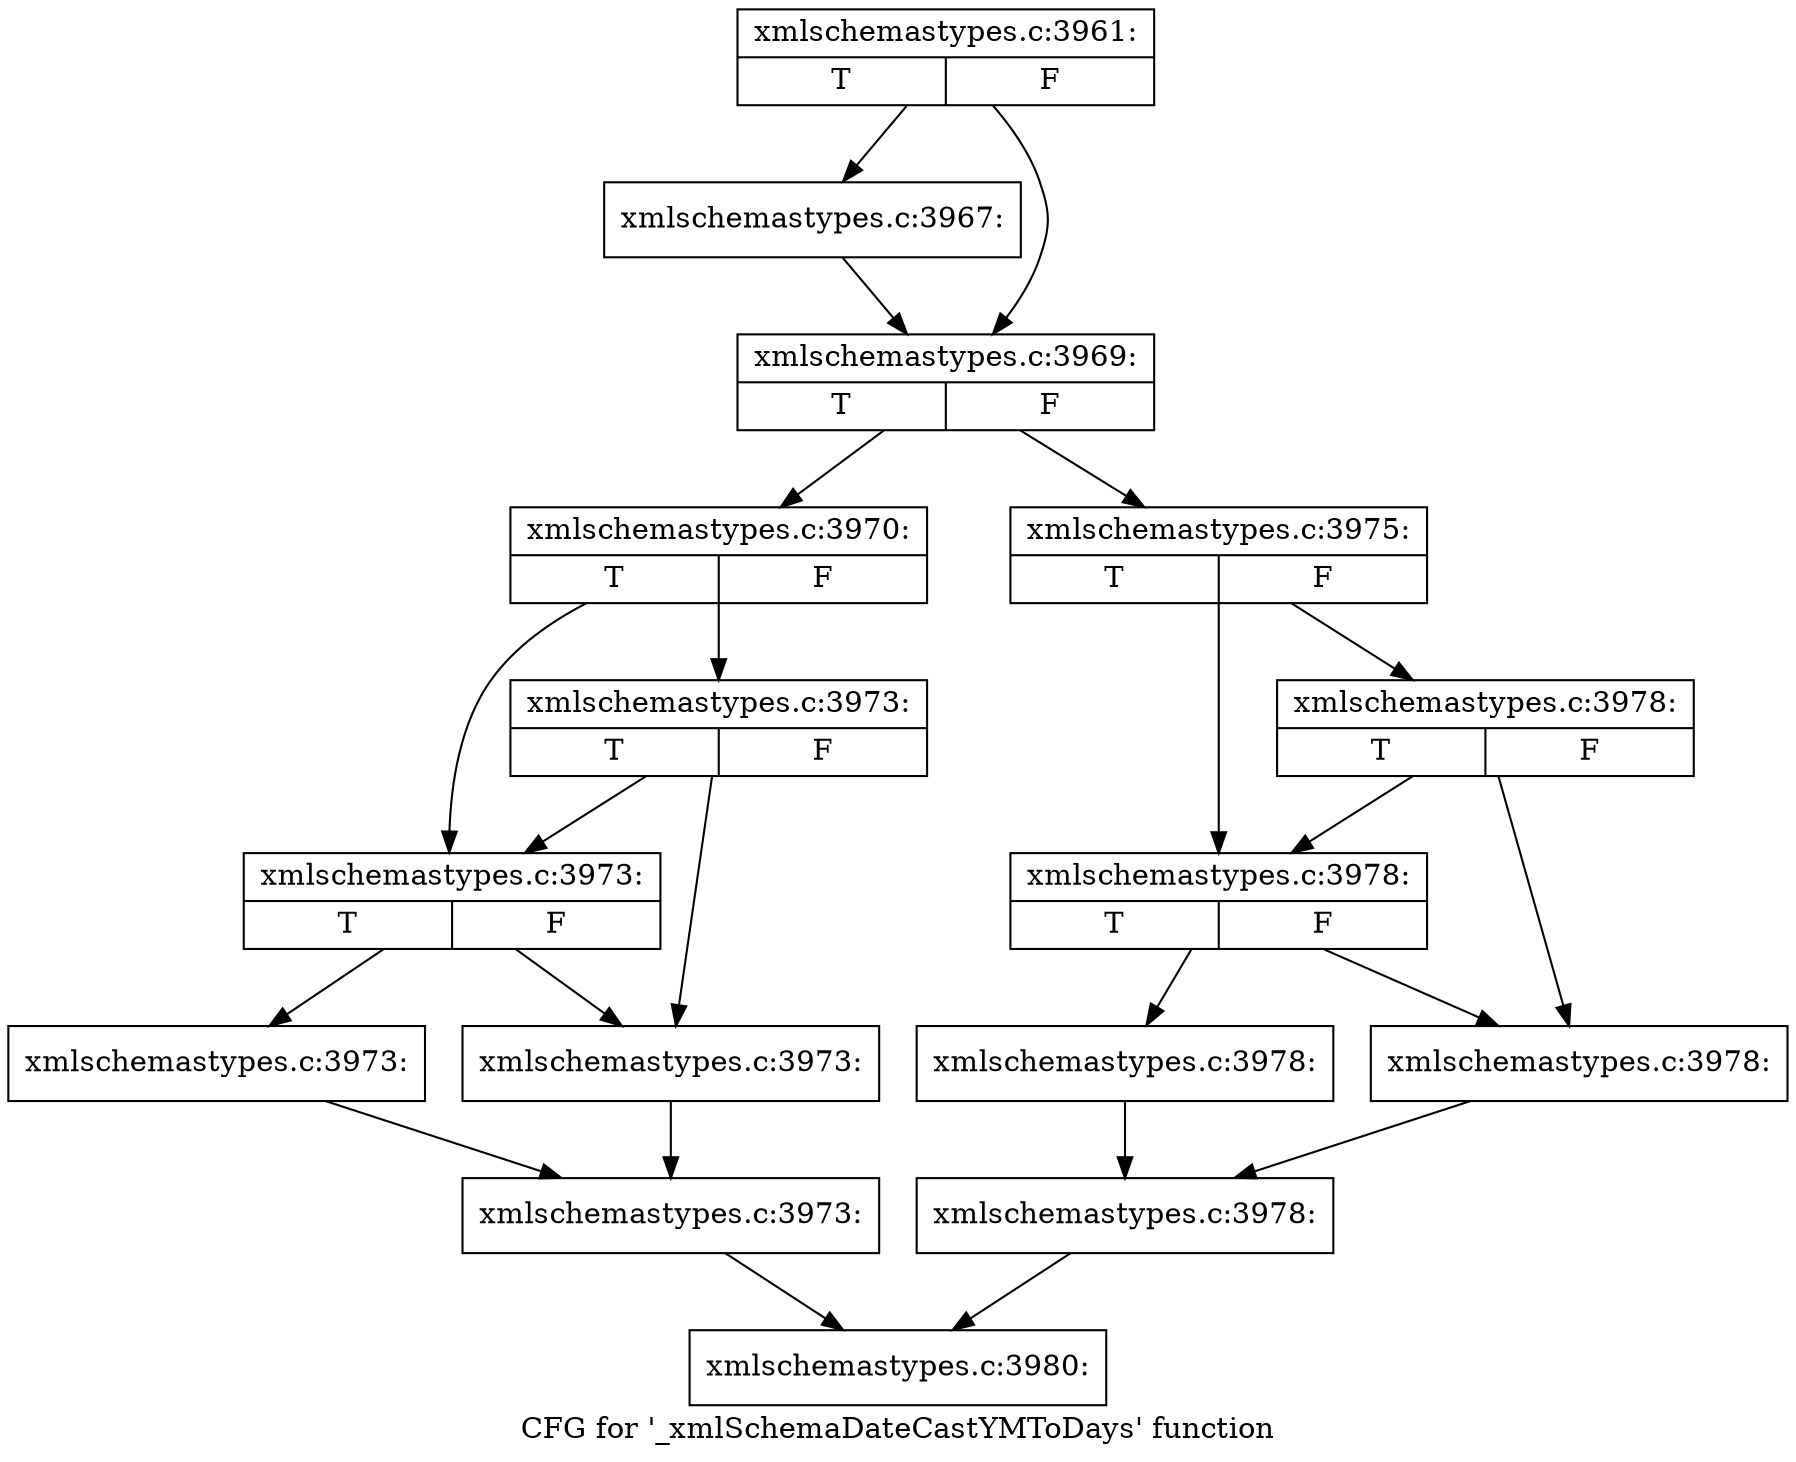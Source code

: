 digraph "CFG for '_xmlSchemaDateCastYMToDays' function" {
	label="CFG for '_xmlSchemaDateCastYMToDays' function";

	Node0x557d8db93130 [shape=record,label="{xmlschemastypes.c:3961:|{<s0>T|<s1>F}}"];
	Node0x557d8db93130 -> Node0x557d8db94060;
	Node0x557d8db93130 -> Node0x557d8db940b0;
	Node0x557d8db94060 [shape=record,label="{xmlschemastypes.c:3967:}"];
	Node0x557d8db94060 -> Node0x557d8db940b0;
	Node0x557d8db940b0 [shape=record,label="{xmlschemastypes.c:3969:|{<s0>T|<s1>F}}"];
	Node0x557d8db940b0 -> Node0x557d8db94540;
	Node0x557d8db940b0 -> Node0x557d8db945e0;
	Node0x557d8db94540 [shape=record,label="{xmlschemastypes.c:3970:|{<s0>T|<s1>F}}"];
	Node0x557d8db94540 -> Node0x557d8db96250;
	Node0x557d8db94540 -> Node0x557d8db96200;
	Node0x557d8db96250 [shape=record,label="{xmlschemastypes.c:3973:|{<s0>T|<s1>F}}"];
	Node0x557d8db96250 -> Node0x557d8db96110;
	Node0x557d8db96250 -> Node0x557d8db96200;
	Node0x557d8db96200 [shape=record,label="{xmlschemastypes.c:3973:|{<s0>T|<s1>F}}"];
	Node0x557d8db96200 -> Node0x557d8db96110;
	Node0x557d8db96200 -> Node0x557d8db96160;
	Node0x557d8db96110 [shape=record,label="{xmlschemastypes.c:3973:}"];
	Node0x557d8db96110 -> Node0x557d8db961b0;
	Node0x557d8db96160 [shape=record,label="{xmlschemastypes.c:3973:}"];
	Node0x557d8db96160 -> Node0x557d8db961b0;
	Node0x557d8db961b0 [shape=record,label="{xmlschemastypes.c:3973:}"];
	Node0x557d8db961b0 -> Node0x557d8db94590;
	Node0x557d8db945e0 [shape=record,label="{xmlschemastypes.c:3975:|{<s0>T|<s1>F}}"];
	Node0x557d8db945e0 -> Node0x557d8db99130;
	Node0x557d8db945e0 -> Node0x557d8db990e0;
	Node0x557d8db99130 [shape=record,label="{xmlschemastypes.c:3978:|{<s0>T|<s1>F}}"];
	Node0x557d8db99130 -> Node0x557d8db98ff0;
	Node0x557d8db99130 -> Node0x557d8db990e0;
	Node0x557d8db990e0 [shape=record,label="{xmlschemastypes.c:3978:|{<s0>T|<s1>F}}"];
	Node0x557d8db990e0 -> Node0x557d8db98ff0;
	Node0x557d8db990e0 -> Node0x557d8db99040;
	Node0x557d8db98ff0 [shape=record,label="{xmlschemastypes.c:3978:}"];
	Node0x557d8db98ff0 -> Node0x557d8db99090;
	Node0x557d8db99040 [shape=record,label="{xmlschemastypes.c:3978:}"];
	Node0x557d8db99040 -> Node0x557d8db99090;
	Node0x557d8db99090 [shape=record,label="{xmlschemastypes.c:3978:}"];
	Node0x557d8db99090 -> Node0x557d8db94590;
	Node0x557d8db94590 [shape=record,label="{xmlschemastypes.c:3980:}"];
}
